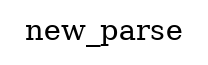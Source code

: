 graph {
label="new_parse"
}

graph {
label="process version:0, version_count:1, state:1, row:0, col:0"
}

graph {
label="lex_external state:2, row:0, column:0"
}

graph {
label="lex_internal state:546, row:0, column:0"
}

graph {
label="lexed_lookahead sym:word, size:6"
}

graph {
label="shift state:907"
}

digraph stack {
rankdir="RL";
edge [arrowhead=none]
node_head_0 [shape=none, label=""]
node_head_0 -> node_0x5610b95040a0 [label=0, fontcolor=blue, weight=10000, labeltooltip="node_count: 1
error_cost: 0"]
node_0x5610b95040a0 [label="907" tooltip="position: 1,6
node_count:1
error_cost: 0
dynamic_precedence: 0"];
node_0x5610b95040a0 -> node_0x5610b9502da0 [label="word"labeltooltip="error_cost: 0
dynamic_precedence: 0"];
node_0x5610b9502da0 [label="1" tooltip="position: 1,0
node_count:0
error_cost: 0
dynamic_precedence: 0"];
}


graph {
label="process version:0, version_count:1, state:907, row:0, col:6"
}

graph {
label="lex_external state:4, row:0, column:6"
}

graph {
label="lex_internal state:537, row:0, column:6"
}

graph {
label="lexed_lookahead sym:\\\\\", size:2"
}

graph {
label="reduce sym:command_name, child_count:1"
}

digraph stack {
rankdir="RL";
edge [arrowhead=none]
node_head_0 [shape=none, label=""]
node_head_0 -> node_0x5610b9504650 [label=0, fontcolor=blue, weight=10000, labeltooltip="node_count: 2
error_cost: 0"]
node_0x5610b9504650 [label="534" tooltip="position: 1,6
node_count:2
error_cost: 0
dynamic_precedence: 0"];
node_0x5610b9504650 -> node_0x5610b9502da0 [label="command_name"labeltooltip="error_cost: 0
dynamic_precedence: 0"];
node_0x5610b9502da0 [label="1" tooltip="position: 1,0
node_count:0
error_cost: 0
dynamic_precedence: 0"];
}


graph {
label="shift state:5746"
}

digraph stack {
rankdir="RL";
edge [arrowhead=none]
node_head_0 [shape=none, label=""]
node_head_0 -> node_0x5610b95040a0 [label=0, fontcolor=blue, weight=10000, labeltooltip="node_count: 3
error_cost: 0"]
node_0x5610b95040a0 [label="5746" tooltip="position: 1,8
node_count:3
error_cost: 0
dynamic_precedence: 0"];
node_0x5610b95040a0 -> node_0x5610b9504650 [label="'\\\"'"labeltooltip="error_cost: 0
dynamic_precedence: 0"];
node_0x5610b9504650 [label="534" tooltip="position: 1,6
node_count:2
error_cost: 0
dynamic_precedence: 0"];
node_0x5610b9504650 -> node_0x5610b9502da0 [label="command_name"labeltooltip="error_cost: 0
dynamic_precedence: 0"];
node_0x5610b9502da0 [label="1" tooltip="position: 1,0
node_count:0
error_cost: 0
dynamic_precedence: 0"];
}


graph {
label="process version:0, version_count:1, state:5746, row:0, col:8"
}

graph {
label="lex_internal state:480, row:0, column:8"
}

graph {
label="lexed_lookahead sym:${, size:2"
}

graph {
label="shift state:4652"
}

digraph stack {
rankdir="RL";
edge [arrowhead=none]
node_head_0 [shape=none, label=""]
node_head_0 -> node_0x5610b9504740 [label=0, fontcolor=blue, weight=10000, labeltooltip="node_count: 4
error_cost: 0"]
node_0x5610b9504740 [label="4652" tooltip="position: 1,10
node_count:4
error_cost: 0
dynamic_precedence: 0"];
node_0x5610b9504740 -> node_0x5610b95040a0 [label="'${'"labeltooltip="error_cost: 0
dynamic_precedence: 0"];
node_0x5610b95040a0 [label="5746" tooltip="position: 1,8
node_count:3
error_cost: 0
dynamic_precedence: 0"];
node_0x5610b95040a0 -> node_0x5610b9504650 [label="'\\\"'"labeltooltip="error_cost: 0
dynamic_precedence: 0"];
node_0x5610b9504650 [label="534" tooltip="position: 1,6
node_count:2
error_cost: 0
dynamic_precedence: 0"];
node_0x5610b9504650 -> node_0x5610b9502da0 [label="command_name"labeltooltip="error_cost: 0
dynamic_precedence: 0"];
node_0x5610b9502da0 [label="1" tooltip="position: 1,0
node_count:0
error_cost: 0
dynamic_precedence: 0"];
}


graph {
label="process version:0, version_count:1, state:4652, row:0, col:10"
}

graph {
label="lex_external state:98, row:0, column:10"
}

graph {
label="lexed_lookahead sym:variable_name, size:4"
}

graph {
label="shift state:4221"
}

digraph stack {
rankdir="RL";
edge [arrowhead=none]
node_head_0 [shape=none, label=""]
node_head_0 -> node_0x5610b9504890 [label=0, fontcolor=blue, weight=10000, labeltooltip="node_count: 5
error_cost: 0
external_scanner_state:  0  0  0  0"]
node_0x5610b9504890 [label="4221" tooltip="position: 1,14
node_count:5
error_cost: 0
dynamic_precedence: 0"];
node_0x5610b9504890 -> node_0x5610b9504740 [label="variable_name"labeltooltip="error_cost: 0
dynamic_precedence: 0"];
node_0x5610b9504740 [label="4652" tooltip="position: 1,10
node_count:4
error_cost: 0
dynamic_precedence: 0"];
node_0x5610b9504740 -> node_0x5610b95040a0 [label="'${'"labeltooltip="error_cost: 0
dynamic_precedence: 0"];
node_0x5610b95040a0 [label="5746" tooltip="position: 1,8
node_count:3
error_cost: 0
dynamic_precedence: 0"];
node_0x5610b95040a0 -> node_0x5610b9504650 [label="'\\\"'"labeltooltip="error_cost: 0
dynamic_precedence: 0"];
node_0x5610b9504650 [label="534" tooltip="position: 1,6
node_count:2
error_cost: 0
dynamic_precedence: 0"];
node_0x5610b9504650 -> node_0x5610b9502da0 [label="command_name"labeltooltip="error_cost: 0
dynamic_precedence: 0"];
node_0x5610b9502da0 [label="1" tooltip="position: 1,0
node_count:0
error_cost: 0
dynamic_precedence: 0"];
}


graph {
label="process version:0, version_count:1, state:4221, row:0, col:14"
}

graph {
label="lex_external state:90, row:0, column:14"
}

graph {
label="lex_internal state:481, row:0, column:14"
}

graph {
label="lexed_lookahead sym:-, size:1"
}

graph {
label="shift state:5249"
}

digraph stack {
rankdir="RL";
edge [arrowhead=none]
node_head_0 [shape=none, label=""]
node_head_0 -> node_0x5610b9504980 [label=0, fontcolor=blue, weight=10000, labeltooltip="node_count: 6
error_cost: 0
external_scanner_state:  0  0  0  0"]
node_0x5610b9504980 [label="5249" tooltip="position: 1,15
node_count:6
error_cost: 0
dynamic_precedence: 0"];
node_0x5610b9504980 -> node_0x5610b9504890 [label="'-'"labeltooltip="error_cost: 0
dynamic_precedence: 0"];
node_0x5610b9504890 [label="4221" tooltip="position: 1,14
node_count:5
error_cost: 0
dynamic_precedence: 0"];
node_0x5610b9504890 -> node_0x5610b9504740 [label="variable_name"labeltooltip="error_cost: 0
dynamic_precedence: 0"];
node_0x5610b9504740 [label="4652" tooltip="position: 1,10
node_count:4
error_cost: 0
dynamic_precedence: 0"];
node_0x5610b9504740 -> node_0x5610b95040a0 [label="'${'"labeltooltip="error_cost: 0
dynamic_precedence: 0"];
node_0x5610b95040a0 [label="5746" tooltip="position: 1,8
node_count:3
error_cost: 0
dynamic_precedence: 0"];
node_0x5610b95040a0 -> node_0x5610b9504650 [label="'\\\"'"labeltooltip="error_cost: 0
dynamic_precedence: 0"];
node_0x5610b9504650 [label="534" tooltip="position: 1,6
node_count:2
error_cost: 0
dynamic_precedence: 0"];
node_0x5610b9504650 -> node_0x5610b9502da0 [label="command_name"labeltooltip="error_cost: 0
dynamic_precedence: 0"];
node_0x5610b9502da0 [label="1" tooltip="position: 1,0
node_count:0
error_cost: 0
dynamic_precedence: 0"];
}


graph {
label="process version:0, version_count:1, state:5249, row:0, col:15"
}

graph {
label="lex_external state:107, row:0, column:15"
}

graph {
label="lex_internal state:475, row:0, column:15"
}

graph {
label="lexed_lookahead sym:$(, size:2"
}

graph {
label="shift state:233"
}

digraph stack {
rankdir="RL";
edge [arrowhead=none]
node_head_0 [shape=none, label=""]
node_head_0 -> node_0x5610b9504a70 [label=0, fontcolor=blue, weight=10000, labeltooltip="node_count: 7
error_cost: 0
external_scanner_state:  0  0  0  0"]
node_0x5610b9504a70 [label="233" tooltip="position: 1,17
node_count:7
error_cost: 0
dynamic_precedence: 0"];
node_0x5610b9504a70 -> node_0x5610b9504980 [label="'$('"labeltooltip="error_cost: 0
dynamic_precedence: 0"];
node_0x5610b9504980 [label="5249" tooltip="position: 1,15
node_count:6
error_cost: 0
dynamic_precedence: 0"];
node_0x5610b9504980 -> node_0x5610b9504890 [label="'-'"labeltooltip="error_cost: 0
dynamic_precedence: 0"];
node_0x5610b9504890 [label="4221" tooltip="position: 1,14
node_count:5
error_cost: 0
dynamic_precedence: 0"];
node_0x5610b9504890 -> node_0x5610b9504740 [label="variable_name"labeltooltip="error_cost: 0
dynamic_precedence: 0"];
node_0x5610b9504740 [label="4652" tooltip="position: 1,10
node_count:4
error_cost: 0
dynamic_precedence: 0"];
node_0x5610b9504740 -> node_0x5610b95040a0 [label="'${'"labeltooltip="error_cost: 0
dynamic_precedence: 0"];
node_0x5610b95040a0 [label="5746" tooltip="position: 1,8
node_count:3
error_cost: 0
dynamic_precedence: 0"];
node_0x5610b95040a0 -> node_0x5610b9504650 [label="'\\\"'"labeltooltip="error_cost: 0
dynamic_precedence: 0"];
node_0x5610b9504650 [label="534" tooltip="position: 1,6
node_count:2
error_cost: 0
dynamic_precedence: 0"];
node_0x5610b9504650 -> node_0x5610b9502da0 [label="command_name"labeltooltip="error_cost: 0
dynamic_precedence: 0"];
node_0x5610b9502da0 [label="1" tooltip="position: 1,0
node_count:0
error_cost: 0
dynamic_precedence: 0"];
}


graph {
label="process version:0, version_count:1, state:233, row:0, col:17"
}

graph {
label="lex_external state:2, row:0, column:17"
}

graph {
label="lex_internal state:546, row:0, column:17"
}

graph {
label="lexed_lookahead sym:word, size:7"
}

graph {
label="shift state:940"
}

digraph stack {
rankdir="RL";
edge [arrowhead=none]
node_head_0 [shape=none, label=""]
node_head_0 -> node_0x5610b9504b60 [label=0, fontcolor=blue, weight=10000, labeltooltip="node_count: 8
error_cost: 0
external_scanner_state:  0  0  0  0"]
node_0x5610b9504b60 [label="940" tooltip="position: 1,24
node_count:8
error_cost: 0
dynamic_precedence: 0"];
node_0x5610b9504b60 -> node_0x5610b9504a70 [label="word"labeltooltip="error_cost: 0
dynamic_precedence: 0"];
node_0x5610b9504a70 [label="233" tooltip="position: 1,17
node_count:7
error_cost: 0
dynamic_precedence: 0"];
node_0x5610b9504a70 -> node_0x5610b9504980 [label="'$('"labeltooltip="error_cost: 0
dynamic_precedence: 0"];
node_0x5610b9504980 [label="5249" tooltip="position: 1,15
node_count:6
error_cost: 0
dynamic_precedence: 0"];
node_0x5610b9504980 -> node_0x5610b9504890 [label="'-'"labeltooltip="error_cost: 0
dynamic_precedence: 0"];
node_0x5610b9504890 [label="4221" tooltip="position: 1,14
node_count:5
error_cost: 0
dynamic_precedence: 0"];
node_0x5610b9504890 -> node_0x5610b9504740 [label="variable_name"labeltooltip="error_cost: 0
dynamic_precedence: 0"];
node_0x5610b9504740 [label="4652" tooltip="position: 1,10
node_count:4
error_cost: 0
dynamic_precedence: 0"];
node_0x5610b9504740 -> node_0x5610b95040a0 [label="'${'"labeltooltip="error_cost: 0
dynamic_precedence: 0"];
node_0x5610b95040a0 [label="5746" tooltip="position: 1,8
node_count:3
error_cost: 0
dynamic_precedence: 0"];
node_0x5610b95040a0 -> node_0x5610b9504650 [label="'\\\"'"labeltooltip="error_cost: 0
dynamic_precedence: 0"];
node_0x5610b9504650 [label="534" tooltip="position: 1,6
node_count:2
error_cost: 0
dynamic_precedence: 0"];
node_0x5610b9504650 -> node_0x5610b9502da0 [label="command_name"labeltooltip="error_cost: 0
dynamic_precedence: 0"];
node_0x5610b9502da0 [label="1" tooltip="position: 1,0
node_count:0
error_cost: 0
dynamic_precedence: 0"];
}


graph {
label="process version:0, version_count:1, state:940, row:0, col:24"
}

graph {
label="lex_external state:4, row:0, column:24"
}

graph {
label="lex_internal state:537, row:0, column:24"
}

graph {
label="lexed_lookahead sym:word, size:4"
}

graph {
label="reduce sym:command_name, child_count:1"
}

digraph stack {
rankdir="RL";
edge [arrowhead=none]
node_head_0 [shape=none, label=""]
node_head_0 -> node_0x5610b9504cb0 [label=0, fontcolor=blue, weight=10000, labeltooltip="node_count: 9
error_cost: 0
external_scanner_state:  0  0  0  0"]
node_0x5610b9504cb0 [label="533" tooltip="position: 1,24
node_count:9
error_cost: 0
dynamic_precedence: 0"];
node_0x5610b9504cb0 -> node_0x5610b9504a70 [label="command_name"labeltooltip="error_cost: 0
dynamic_precedence: 0"];
node_0x5610b9504a70 [label="233" tooltip="position: 1,17
node_count:7
error_cost: 0
dynamic_precedence: 0"];
node_0x5610b9504a70 -> node_0x5610b9504980 [label="'$('"labeltooltip="error_cost: 0
dynamic_precedence: 0"];
node_0x5610b9504980 [label="5249" tooltip="position: 1,15
node_count:6
error_cost: 0
dynamic_precedence: 0"];
node_0x5610b9504980 -> node_0x5610b9504890 [label="'-'"labeltooltip="error_cost: 0
dynamic_precedence: 0"];
node_0x5610b9504890 [label="4221" tooltip="position: 1,14
node_count:5
error_cost: 0
dynamic_precedence: 0"];
node_0x5610b9504890 -> node_0x5610b9504740 [label="variable_name"labeltooltip="error_cost: 0
dynamic_precedence: 0"];
node_0x5610b9504740 [label="4652" tooltip="position: 1,10
node_count:4
error_cost: 0
dynamic_precedence: 0"];
node_0x5610b9504740 -> node_0x5610b95040a0 [label="'${'"labeltooltip="error_cost: 0
dynamic_precedence: 0"];
node_0x5610b95040a0 [label="5746" tooltip="position: 1,8
node_count:3
error_cost: 0
dynamic_precedence: 0"];
node_0x5610b95040a0 -> node_0x5610b9504650 [label="'\\\"'"labeltooltip="error_cost: 0
dynamic_precedence: 0"];
node_0x5610b9504650 [label="534" tooltip="position: 1,6
node_count:2
error_cost: 0
dynamic_precedence: 0"];
node_0x5610b9504650 -> node_0x5610b9502da0 [label="command_name"labeltooltip="error_cost: 0
dynamic_precedence: 0"];
node_0x5610b9502da0 [label="1" tooltip="position: 1,0
node_count:0
error_cost: 0
dynamic_precedence: 0"];
}


graph {
label="shift state:1023"
}

digraph stack {
rankdir="RL";
edge [arrowhead=none]
node_head_0 [shape=none, label=""]
node_head_0 -> node_0x5610b9504b60 [label=0, fontcolor=blue, weight=10000, labeltooltip="node_count: 10
error_cost: 0
external_scanner_state:  0  0  0  0"]
node_0x5610b9504b60 [label="1023" tooltip="position: 1,28
node_count:10
error_cost: 0
dynamic_precedence: 0"];
node_0x5610b9504b60 -> node_0x5610b9504cb0 [label="word"labeltooltip="error_cost: 0
dynamic_precedence: 0"];
node_0x5610b9504cb0 [label="533" tooltip="position: 1,24
node_count:9
error_cost: 0
dynamic_precedence: 0"];
node_0x5610b9504cb0 -> node_0x5610b9504a70 [label="command_name"labeltooltip="error_cost: 0
dynamic_precedence: 0"];
node_0x5610b9504a70 [label="233" tooltip="position: 1,17
node_count:7
error_cost: 0
dynamic_precedence: 0"];
node_0x5610b9504a70 -> node_0x5610b9504980 [label="'$('"labeltooltip="error_cost: 0
dynamic_precedence: 0"];
node_0x5610b9504980 [label="5249" tooltip="position: 1,15
node_count:6
error_cost: 0
dynamic_precedence: 0"];
node_0x5610b9504980 -> node_0x5610b9504890 [label="'-'"labeltooltip="error_cost: 0
dynamic_precedence: 0"];
node_0x5610b9504890 [label="4221" tooltip="position: 1,14
node_count:5
error_cost: 0
dynamic_precedence: 0"];
node_0x5610b9504890 -> node_0x5610b9504740 [label="variable_name"labeltooltip="error_cost: 0
dynamic_precedence: 0"];
node_0x5610b9504740 [label="4652" tooltip="position: 1,10
node_count:4
error_cost: 0
dynamic_precedence: 0"];
node_0x5610b9504740 -> node_0x5610b95040a0 [label="'${'"labeltooltip="error_cost: 0
dynamic_precedence: 0"];
node_0x5610b95040a0 [label="5746" tooltip="position: 1,8
node_count:3
error_cost: 0
dynamic_precedence: 0"];
node_0x5610b95040a0 -> node_0x5610b9504650 [label="'\\\"'"labeltooltip="error_cost: 0
dynamic_precedence: 0"];
node_0x5610b9504650 [label="534" tooltip="position: 1,6
node_count:2
error_cost: 0
dynamic_precedence: 0"];
node_0x5610b9504650 -> node_0x5610b9502da0 [label="command_name"labeltooltip="error_cost: 0
dynamic_precedence: 0"];
node_0x5610b9502da0 [label="1" tooltip="position: 1,0
node_count:0
error_cost: 0
dynamic_precedence: 0"];
}


graph {
label="process version:0, version_count:1, state:1023, row:0, col:28"
}

graph {
label="lex_external state:37, row:0, column:28"
}

graph {
label="lex_internal state:537, row:0, column:28"
}

graph {
label="lexed_lookahead sym:), size:1"
}

graph {
label="reduce sym:command_repeat2, child_count:1"
}

digraph stack {
rankdir="RL";
edge [arrowhead=none]
node_head_0 [shape=none, label=""]
node_head_0 -> node_0x5610b9504e90 [label=0, fontcolor=blue, weight=10000, labeltooltip="node_count: 10
error_cost: 0
external_scanner_state:  0  0  0  0"]
node_0x5610b9504e90 [label="566" tooltip="position: 1,28
node_count:10
error_cost: 0
dynamic_precedence: 0"];
node_0x5610b9504e90 -> node_0x5610b9504cb0 [label="command_repeat2"labeltooltip="error_cost: 0
dynamic_precedence: 0"];
node_0x5610b9504cb0 [label="533" tooltip="position: 1,24
node_count:9
error_cost: 0
dynamic_precedence: 0"];
node_0x5610b9504cb0 -> node_0x5610b9504a70 [label="command_name"labeltooltip="error_cost: 0
dynamic_precedence: 0"];
node_0x5610b9504a70 [label="233" tooltip="position: 1,17
node_count:7
error_cost: 0
dynamic_precedence: 0"];
node_0x5610b9504a70 -> node_0x5610b9504980 [label="'$('"labeltooltip="error_cost: 0
dynamic_precedence: 0"];
node_0x5610b9504980 [label="5249" tooltip="position: 1,15
node_count:6
error_cost: 0
dynamic_precedence: 0"];
node_0x5610b9504980 -> node_0x5610b9504890 [label="'-'"labeltooltip="error_cost: 0
dynamic_precedence: 0"];
node_0x5610b9504890 [label="4221" tooltip="position: 1,14
node_count:5
error_cost: 0
dynamic_precedence: 0"];
node_0x5610b9504890 -> node_0x5610b9504740 [label="variable_name"labeltooltip="error_cost: 0
dynamic_precedence: 0"];
node_0x5610b9504740 [label="4652" tooltip="position: 1,10
node_count:4
error_cost: 0
dynamic_precedence: 0"];
node_0x5610b9504740 -> node_0x5610b95040a0 [label="'${'"labeltooltip="error_cost: 0
dynamic_precedence: 0"];
node_0x5610b95040a0 [label="5746" tooltip="position: 1,8
node_count:3
error_cost: 0
dynamic_precedence: 0"];
node_0x5610b95040a0 -> node_0x5610b9504650 [label="'\\\"'"labeltooltip="error_cost: 0
dynamic_precedence: 0"];
node_0x5610b9504650 [label="534" tooltip="position: 1,6
node_count:2
error_cost: 0
dynamic_precedence: 0"];
node_0x5610b9504650 -> node_0x5610b9502da0 [label="command_name"labeltooltip="error_cost: 0
dynamic_precedence: 0"];
node_0x5610b9502da0 [label="1" tooltip="position: 1,0
node_count:0
error_cost: 0
dynamic_precedence: 0"];
}


graph {
label="reduce sym:command, child_count:2"
}

digraph stack {
rankdir="RL";
edge [arrowhead=none]
node_head_0 [shape=none, label=""]
node_head_0 -> node_0x5610b9504b60 [label=0, fontcolor=blue, weight=10000, labeltooltip="node_count: 11
error_cost: 0
external_scanner_state:  0  0  0  0"]
node_0x5610b9504b60 [label="4797" tooltip="position: 1,28
node_count:11
error_cost: 0
dynamic_precedence: 0"];
node_0x5610b9504b60 -> node_0x5610b9504a70 [label="command"labeltooltip="error_cost: 0
dynamic_precedence: 0"];
node_0x5610b9504a70 [label="233" tooltip="position: 1,17
node_count:7
error_cost: 0
dynamic_precedence: 0"];
node_0x5610b9504a70 -> node_0x5610b9504980 [label="'$('"labeltooltip="error_cost: 0
dynamic_precedence: 0"];
node_0x5610b9504980 [label="5249" tooltip="position: 1,15
node_count:6
error_cost: 0
dynamic_precedence: 0"];
node_0x5610b9504980 -> node_0x5610b9504890 [label="'-'"labeltooltip="error_cost: 0
dynamic_precedence: 0"];
node_0x5610b9504890 [label="4221" tooltip="position: 1,14
node_count:5
error_cost: 0
dynamic_precedence: 0"];
node_0x5610b9504890 -> node_0x5610b9504740 [label="variable_name"labeltooltip="error_cost: 0
dynamic_precedence: 0"];
node_0x5610b9504740 [label="4652" tooltip="position: 1,10
node_count:4
error_cost: 0
dynamic_precedence: 0"];
node_0x5610b9504740 -> node_0x5610b95040a0 [label="'${'"labeltooltip="error_cost: 0
dynamic_precedence: 0"];
node_0x5610b95040a0 [label="5746" tooltip="position: 1,8
node_count:3
error_cost: 0
dynamic_precedence: 0"];
node_0x5610b95040a0 -> node_0x5610b9504650 [label="'\\\"'"labeltooltip="error_cost: 0
dynamic_precedence: 0"];
node_0x5610b9504650 [label="534" tooltip="position: 1,6
node_count:2
error_cost: 0
dynamic_precedence: 0"];
node_0x5610b9504650 -> node_0x5610b9502da0 [label="command_name"labeltooltip="error_cost: 0
dynamic_precedence: 0"];
node_0x5610b9502da0 [label="1" tooltip="position: 1,0
node_count:0
error_cost: 0
dynamic_precedence: 0"];
}


graph {
label="reduce sym:_statements, child_count:1"
}

digraph stack {
rankdir="RL";
edge [arrowhead=none]
node_head_0 [shape=none, label=""]
node_head_0 -> node_0x5610b9504cb0 [label=0, fontcolor=blue, weight=10000, labeltooltip="node_count: 11
error_cost: 0
external_scanner_state:  0  0  0  0"]
node_0x5610b9504cb0 [label="7531" tooltip="position: 1,28
node_count:11
error_cost: 0
dynamic_precedence: 0"];
node_0x5610b9504cb0 -> node_0x5610b9504a70 [label="_statements"labeltooltip="error_cost: 0
dynamic_precedence: 0"];
node_0x5610b9504a70 [label="233" tooltip="position: 1,17
node_count:7
error_cost: 0
dynamic_precedence: 0"];
node_0x5610b9504a70 -> node_0x5610b9504980 [label="'$('"labeltooltip="error_cost: 0
dynamic_precedence: 0"];
node_0x5610b9504980 [label="5249" tooltip="position: 1,15
node_count:6
error_cost: 0
dynamic_precedence: 0"];
node_0x5610b9504980 -> node_0x5610b9504890 [label="'-'"labeltooltip="error_cost: 0
dynamic_precedence: 0"];
node_0x5610b9504890 [label="4221" tooltip="position: 1,14
node_count:5
error_cost: 0
dynamic_precedence: 0"];
node_0x5610b9504890 -> node_0x5610b9504740 [label="variable_name"labeltooltip="error_cost: 0
dynamic_precedence: 0"];
node_0x5610b9504740 [label="4652" tooltip="position: 1,10
node_count:4
error_cost: 0
dynamic_precedence: 0"];
node_0x5610b9504740 -> node_0x5610b95040a0 [label="'${'"labeltooltip="error_cost: 0
dynamic_precedence: 0"];
node_0x5610b95040a0 [label="5746" tooltip="position: 1,8
node_count:3
error_cost: 0
dynamic_precedence: 0"];
node_0x5610b95040a0 -> node_0x5610b9504650 [label="'\\\"'"labeltooltip="error_cost: 0
dynamic_precedence: 0"];
node_0x5610b9504650 [label="534" tooltip="position: 1,6
node_count:2
error_cost: 0
dynamic_precedence: 0"];
node_0x5610b9504650 -> node_0x5610b9502da0 [label="command_name"labeltooltip="error_cost: 0
dynamic_precedence: 0"];
node_0x5610b9502da0 [label="1" tooltip="position: 1,0
node_count:0
error_cost: 0
dynamic_precedence: 0"];
}


graph {
label="shift state:6537"
}

digraph stack {
rankdir="RL";
edge [arrowhead=none]
node_head_0 [shape=none, label=""]
node_head_0 -> node_0x5610b9504b60 [label=0, fontcolor=blue, weight=10000, labeltooltip="node_count: 12
error_cost: 0
external_scanner_state:  0  0  0  0"]
node_0x5610b9504b60 [label="6537" tooltip="position: 1,29
node_count:12
error_cost: 0
dynamic_precedence: 0"];
node_0x5610b9504b60 -> node_0x5610b9504cb0 [label="')'"labeltooltip="error_cost: 0
dynamic_precedence: 0"];
node_0x5610b9504cb0 [label="7531" tooltip="position: 1,28
node_count:11
error_cost: 0
dynamic_precedence: 0"];
node_0x5610b9504cb0 -> node_0x5610b9504a70 [label="_statements"labeltooltip="error_cost: 0
dynamic_precedence: 0"];
node_0x5610b9504a70 [label="233" tooltip="position: 1,17
node_count:7
error_cost: 0
dynamic_precedence: 0"];
node_0x5610b9504a70 -> node_0x5610b9504980 [label="'$('"labeltooltip="error_cost: 0
dynamic_precedence: 0"];
node_0x5610b9504980 [label="5249" tooltip="position: 1,15
node_count:6
error_cost: 0
dynamic_precedence: 0"];
node_0x5610b9504980 -> node_0x5610b9504890 [label="'-'"labeltooltip="error_cost: 0
dynamic_precedence: 0"];
node_0x5610b9504890 [label="4221" tooltip="position: 1,14
node_count:5
error_cost: 0
dynamic_precedence: 0"];
node_0x5610b9504890 -> node_0x5610b9504740 [label="variable_name"labeltooltip="error_cost: 0
dynamic_precedence: 0"];
node_0x5610b9504740 [label="4652" tooltip="position: 1,10
node_count:4
error_cost: 0
dynamic_precedence: 0"];
node_0x5610b9504740 -> node_0x5610b95040a0 [label="'${'"labeltooltip="error_cost: 0
dynamic_precedence: 0"];
node_0x5610b95040a0 [label="5746" tooltip="position: 1,8
node_count:3
error_cost: 0
dynamic_precedence: 0"];
node_0x5610b95040a0 -> node_0x5610b9504650 [label="'\\\"'"labeltooltip="error_cost: 0
dynamic_precedence: 0"];
node_0x5610b9504650 [label="534" tooltip="position: 1,6
node_count:2
error_cost: 0
dynamic_precedence: 0"];
node_0x5610b9504650 -> node_0x5610b9502da0 [label="command_name"labeltooltip="error_cost: 0
dynamic_precedence: 0"];
node_0x5610b9502da0 [label="1" tooltip="position: 1,0
node_count:0
error_cost: 0
dynamic_precedence: 0"];
}


graph {
label="process version:0, version_count:1, state:6537, row:0, col:29"
}

graph {
label="lex_external state:124, row:0, column:29"
}

graph {
label="lex_internal state:488, row:0, column:29"
}

graph {
label="lexed_lookahead sym:}, size:1"
}

graph {
label="reduce sym:command_substitution, child_count:3"
}

digraph stack {
rankdir="RL";
edge [arrowhead=none]
node_head_0 [shape=none, label=""]
node_head_0 -> node_0x5610b9504e90 [label=0, fontcolor=blue, weight=10000, labeltooltip="node_count: 13
error_cost: 0
external_scanner_state:  0  0  0  0"]
node_0x5610b9504e90 [label="6498" tooltip="position: 1,29
node_count:13
error_cost: 0
dynamic_precedence: 0"];
node_0x5610b9504e90 -> node_0x5610b9504980 [label="command_substitution"labeltooltip="error_cost: 0
dynamic_precedence: 0"];
node_0x5610b9504980 [label="5249" tooltip="position: 1,15
node_count:6
error_cost: 0
dynamic_precedence: 0"];
node_0x5610b9504980 -> node_0x5610b9504890 [label="'-'"labeltooltip="error_cost: 0
dynamic_precedence: 0"];
node_0x5610b9504890 [label="4221" tooltip="position: 1,14
node_count:5
error_cost: 0
dynamic_precedence: 0"];
node_0x5610b9504890 -> node_0x5610b9504740 [label="variable_name"labeltooltip="error_cost: 0
dynamic_precedence: 0"];
node_0x5610b9504740 [label="4652" tooltip="position: 1,10
node_count:4
error_cost: 0
dynamic_precedence: 0"];
node_0x5610b9504740 -> node_0x5610b95040a0 [label="'${'"labeltooltip="error_cost: 0
dynamic_precedence: 0"];
node_0x5610b95040a0 [label="5746" tooltip="position: 1,8
node_count:3
error_cost: 0
dynamic_precedence: 0"];
node_0x5610b95040a0 -> node_0x5610b9504650 [label="'\\\"'"labeltooltip="error_cost: 0
dynamic_precedence: 0"];
node_0x5610b9504650 [label="534" tooltip="position: 1,6
node_count:2
error_cost: 0
dynamic_precedence: 0"];
node_0x5610b9504650 -> node_0x5610b9502da0 [label="command_name"labeltooltip="error_cost: 0
dynamic_precedence: 0"];
node_0x5610b9502da0 [label="1" tooltip="position: 1,0
node_count:0
error_cost: 0
dynamic_precedence: 0"];
}


graph {
label="reduce sym:_expansion_expression, child_count:2"
}

digraph stack {
rankdir="RL";
edge [arrowhead=none]
node_head_0 [shape=none, label=""]
node_head_0 -> node_0x5610b9504a70 [label=0, fontcolor=blue, weight=10000, labeltooltip="node_count: 13
error_cost: 0
external_scanner_state:  0  0  0  0"]
node_0x5610b9504a70 [label="7243" tooltip="position: 1,29
node_count:13
error_cost: 0
dynamic_precedence: 0"];
node_0x5610b9504a70 -> node_0x5610b9504890 [label="_expansion_expression"labeltooltip="error_cost: 0
dynamic_precedence: 0"];
node_0x5610b9504890 [label="4221" tooltip="position: 1,14
node_count:5
error_cost: 0
dynamic_precedence: 0"];
node_0x5610b9504890 -> node_0x5610b9504740 [label="variable_name"labeltooltip="error_cost: 0
dynamic_precedence: 0"];
node_0x5610b9504740 [label="4652" tooltip="position: 1,10
node_count:4
error_cost: 0
dynamic_precedence: 0"];
node_0x5610b9504740 -> node_0x5610b95040a0 [label="'${'"labeltooltip="error_cost: 0
dynamic_precedence: 0"];
node_0x5610b95040a0 [label="5746" tooltip="position: 1,8
node_count:3
error_cost: 0
dynamic_precedence: 0"];
node_0x5610b95040a0 -> node_0x5610b9504650 [label="'\\\"'"labeltooltip="error_cost: 0
dynamic_precedence: 0"];
node_0x5610b9504650 [label="534" tooltip="position: 1,6
node_count:2
error_cost: 0
dynamic_precedence: 0"];
node_0x5610b9504650 -> node_0x5610b9502da0 [label="command_name"labeltooltip="error_cost: 0
dynamic_precedence: 0"];
node_0x5610b9502da0 [label="1" tooltip="position: 1,0
node_count:0
error_cost: 0
dynamic_precedence: 0"];
}


graph {
label="reduce sym:_expansion_body, child_count:2"
}

digraph stack {
rankdir="RL";
edge [arrowhead=none]
node_head_0 [shape=none, label=""]
node_head_0 -> node_0x5610b9504980 [label=0, fontcolor=blue, weight=10000, labeltooltip="node_count: 13
error_cost: 0
external_scanner_state:  0  0  0  0"]
node_0x5610b9504980 [label="7433" tooltip="position: 1,29
node_count:13
error_cost: 0
dynamic_precedence: 0"];
node_0x5610b9504980 -> node_0x5610b9504740 [label="_expansion_body"labeltooltip="error_cost: 0
dynamic_precedence: 0"];
node_0x5610b9504740 [label="4652" tooltip="position: 1,10
node_count:4
error_cost: 0
dynamic_precedence: 0"];
node_0x5610b9504740 -> node_0x5610b95040a0 [label="'${'"labeltooltip="error_cost: 0
dynamic_precedence: 0"];
node_0x5610b95040a0 [label="5746" tooltip="position: 1,8
node_count:3
error_cost: 0
dynamic_precedence: 0"];
node_0x5610b95040a0 -> node_0x5610b9504650 [label="'\\\"'"labeltooltip="error_cost: 0
dynamic_precedence: 0"];
node_0x5610b9504650 [label="534" tooltip="position: 1,6
node_count:2
error_cost: 0
dynamic_precedence: 0"];
node_0x5610b9504650 -> node_0x5610b9502da0 [label="command_name"labeltooltip="error_cost: 0
dynamic_precedence: 0"];
node_0x5610b9502da0 [label="1" tooltip="position: 1,0
node_count:0
error_cost: 0
dynamic_precedence: 0"];
}


graph {
label="shift state:6122"
}

digraph stack {
rankdir="RL";
edge [arrowhead=none]
node_head_0 [shape=none, label=""]
node_head_0 -> node_0x5610b9504890 [label=0, fontcolor=blue, weight=10000, labeltooltip="node_count: 14
error_cost: 0
external_scanner_state:  0  0  0  0"]
node_0x5610b9504890 [label="6122" tooltip="position: 1,30
node_count:14
error_cost: 0
dynamic_precedence: 0"];
node_0x5610b9504890 -> node_0x5610b9504980 [label="'}'"labeltooltip="error_cost: 0
dynamic_precedence: 0"];
node_0x5610b9504980 [label="7433" tooltip="position: 1,29
node_count:13
error_cost: 0
dynamic_precedence: 0"];
node_0x5610b9504980 -> node_0x5610b9504740 [label="_expansion_body"labeltooltip="error_cost: 0
dynamic_precedence: 0"];
node_0x5610b9504740 [label="4652" tooltip="position: 1,10
node_count:4
error_cost: 0
dynamic_precedence: 0"];
node_0x5610b9504740 -> node_0x5610b95040a0 [label="'${'"labeltooltip="error_cost: 0
dynamic_precedence: 0"];
node_0x5610b95040a0 [label="5746" tooltip="position: 1,8
node_count:3
error_cost: 0
dynamic_precedence: 0"];
node_0x5610b95040a0 -> node_0x5610b9504650 [label="'\\\"'"labeltooltip="error_cost: 0
dynamic_precedence: 0"];
node_0x5610b9504650 [label="534" tooltip="position: 1,6
node_count:2
error_cost: 0
dynamic_precedence: 0"];
node_0x5610b9504650 -> node_0x5610b9502da0 [label="command_name"labeltooltip="error_cost: 0
dynamic_precedence: 0"];
node_0x5610b9502da0 [label="1" tooltip="position: 1,0
node_count:0
error_cost: 0
dynamic_precedence: 0"];
}


graph {
label="process version:0, version_count:1, state:6122, row:0, col:30"
}

graph {
label="lex_external state:115, row:0, column:30"
}

graph {
label="lexed_lookahead sym:_concat, size:0"
}

graph {
label="reduce sym:expansion, child_count:3"
}

digraph stack {
rankdir="RL";
edge [arrowhead=none]
node_head_0 [shape=none, label=""]
node_head_0 -> node_0x5610b9504a70 [label=0, fontcolor=blue, weight=10000, labeltooltip="node_count: 15
error_cost: 0
external_scanner_state:  0  0  0  0"]
node_0x5610b9504a70 [label="6127" tooltip="position: 1,30
node_count:15
error_cost: 0
dynamic_precedence: 0"];
node_0x5610b9504a70 -> node_0x5610b95040a0 [label="expansion"labeltooltip="error_cost: 0
dynamic_precedence: 0"];
node_0x5610b95040a0 [label="5746" tooltip="position: 1,8
node_count:3
error_cost: 0
dynamic_precedence: 0"];
node_0x5610b95040a0 -> node_0x5610b9504650 [label="'\\\"'"labeltooltip="error_cost: 0
dynamic_precedence: 0"];
node_0x5610b9504650 [label="534" tooltip="position: 1,6
node_count:2
error_cost: 0
dynamic_precedence: 0"];
node_0x5610b9504650 -> node_0x5610b9502da0 [label="command_name"labeltooltip="error_cost: 0
dynamic_precedence: 0"];
node_0x5610b9502da0 [label="1" tooltip="position: 1,0
node_count:0
error_cost: 0
dynamic_precedence: 0"];
}


graph {
label="shift state:6183"
}

digraph stack {
rankdir="RL";
edge [arrowhead=none]
node_head_0 [shape=none, label=""]
node_head_0 -> node_0x5610b9504740 [label=0, fontcolor=blue, weight=10000, labeltooltip="node_count: 15
error_cost: 0
external_scanner_state:  0  0  0  0"]
node_0x5610b9504740 [label="6183" tooltip="position: 1,30
node_count:15
error_cost: 0
dynamic_precedence: 0"];
node_0x5610b9504740 -> node_0x5610b9504a70 [label="_concat"labeltooltip="error_cost: 0
dynamic_precedence: 0"];
node_0x5610b9504a70 [label="6127" tooltip="position: 1,30
node_count:15
error_cost: 0
dynamic_precedence: 0"];
node_0x5610b9504a70 -> node_0x5610b95040a0 [label="expansion"labeltooltip="error_cost: 0
dynamic_precedence: 0"];
node_0x5610b95040a0 [label="5746" tooltip="position: 1,8
node_count:3
error_cost: 0
dynamic_precedence: 0"];
node_0x5610b95040a0 -> node_0x5610b9504650 [label="'\\\"'"labeltooltip="error_cost: 0
dynamic_precedence: 0"];
node_0x5610b9504650 [label="534" tooltip="position: 1,6
node_count:2
error_cost: 0
dynamic_precedence: 0"];
node_0x5610b9504650 -> node_0x5610b9502da0 [label="command_name"labeltooltip="error_cost: 0
dynamic_precedence: 0"];
node_0x5610b9502da0 [label="1" tooltip="position: 1,0
node_count:0
error_cost: 0
dynamic_precedence: 0"];
}


graph {
label="process version:0, version_count:1, state:6183, row:0, col:30"
}

graph {
label="lex_internal state:480, row:0, column:30"
}

graph {
label="lexed_lookahead sym:\\\\\", size:1"
}

graph {
label="reduce sym:string_repeat1, child_count:2"
}

digraph stack {
rankdir="RL";
edge [arrowhead=none]
node_head_0 [shape=none, label=""]
node_head_0 -> node_0x5610b9504980 [label=0, fontcolor=blue, weight=10000, labeltooltip="node_count: 15
error_cost: 0
external_scanner_state:  0  0  0  0"]
node_0x5610b9504980 [label="5737" tooltip="position: 1,30
node_count:15
error_cost: 0
dynamic_precedence: 0"];
node_0x5610b9504980 -> node_0x5610b95040a0 [label="string_repeat1"labeltooltip="error_cost: 0
dynamic_precedence: 0"];
node_0x5610b95040a0 [label="5746" tooltip="position: 1,8
node_count:3
error_cost: 0
dynamic_precedence: 0"];
node_0x5610b95040a0 -> node_0x5610b9504650 [label="'\\\"'"labeltooltip="error_cost: 0
dynamic_precedence: 0"];
node_0x5610b9504650 [label="534" tooltip="position: 1,6
node_count:2
error_cost: 0
dynamic_precedence: 0"];
node_0x5610b9504650 -> node_0x5610b9502da0 [label="command_name"labeltooltip="error_cost: 0
dynamic_precedence: 0"];
node_0x5610b9502da0 [label="1" tooltip="position: 1,0
node_count:0
error_cost: 0
dynamic_precedence: 0"];
}


graph {
label="shift state:1231"
}

digraph stack {
rankdir="RL";
edge [arrowhead=none]
node_head_0 [shape=none, label=""]
node_head_0 -> node_0x5610b9504a70 [label=0, fontcolor=blue, weight=10000, labeltooltip="node_count: 16
error_cost: 0
external_scanner_state:  0  0  0  0"]
node_0x5610b9504a70 [label="1231" tooltip="position: 1,31
node_count:16
error_cost: 0
dynamic_precedence: 0"];
node_0x5610b9504a70 -> node_0x5610b9504980 [label="'\\\"'"labeltooltip="error_cost: 0
dynamic_precedence: 0"];
node_0x5610b9504980 [label="5737" tooltip="position: 1,30
node_count:15
error_cost: 0
dynamic_precedence: 0"];
node_0x5610b9504980 -> node_0x5610b95040a0 [label="string_repeat1"labeltooltip="error_cost: 0
dynamic_precedence: 0"];
node_0x5610b95040a0 [label="5746" tooltip="position: 1,8
node_count:3
error_cost: 0
dynamic_precedence: 0"];
node_0x5610b95040a0 -> node_0x5610b9504650 [label="'\\\"'"labeltooltip="error_cost: 0
dynamic_precedence: 0"];
node_0x5610b9504650 [label="534" tooltip="position: 1,6
node_count:2
error_cost: 0
dynamic_precedence: 0"];
node_0x5610b9504650 -> node_0x5610b9502da0 [label="command_name"labeltooltip="error_cost: 0
dynamic_precedence: 0"];
node_0x5610b9502da0 [label="1" tooltip="position: 1,0
node_count:0
error_cost: 0
dynamic_precedence: 0"];
}


graph {
label="process version:0, version_count:1, state:1231, row:0, col:31"
}

graph {
label="lex_external state:37, row:0, column:31"
}

graph {
label="lex_internal state:537, row:0, column:31"
}

graph {
label="lexed_lookahead sym:raw_string, size:7"
}

graph {
label="reduce sym:string, child_count:3"
}

digraph stack {
rankdir="RL";
edge [arrowhead=none]
node_head_0 [shape=none, label=""]
node_head_0 -> node_0x5610b9504740 [label=0, fontcolor=blue, weight=10000, labeltooltip="node_count: 17
error_cost: 0
external_scanner_state:  0  0  0  0"]
node_0x5610b9504740 [label="1093" tooltip="position: 1,31
node_count:17
error_cost: 0
dynamic_precedence: 0"];
node_0x5610b9504740 -> node_0x5610b9504650 [label="string"labeltooltip="error_cost: 0
dynamic_precedence: 0"];
node_0x5610b9504650 [label="534" tooltip="position: 1,6
node_count:2
error_cost: 0
dynamic_precedence: 0"];
node_0x5610b9504650 -> node_0x5610b9502da0 [label="command_name"labeltooltip="error_cost: 0
dynamic_precedence: 0"];
node_0x5610b9502da0 [label="1" tooltip="position: 1,0
node_count:0
error_cost: 0
dynamic_precedence: 0"];
}


graph {
label="reduce sym:command_repeat2, child_count:1"
}

digraph stack {
rankdir="RL";
edge [arrowhead=none]
node_head_0 [shape=none, label=""]
node_head_0 -> node_0x5610b95040a0 [label=0, fontcolor=blue, weight=10000, labeltooltip="node_count: 17
error_cost: 0
external_scanner_state:  0  0  0  0"]
node_0x5610b95040a0 [label="557" tooltip="position: 1,31
node_count:17
error_cost: 0
dynamic_precedence: 0"];
node_0x5610b95040a0 -> node_0x5610b9504650 [label="command_repeat2"labeltooltip="error_cost: 0
dynamic_precedence: 0"];
node_0x5610b9504650 [label="534" tooltip="position: 1,6
node_count:2
error_cost: 0
dynamic_precedence: 0"];
node_0x5610b9504650 -> node_0x5610b9502da0 [label="command_name"labeltooltip="error_cost: 0
dynamic_precedence: 0"];
node_0x5610b9502da0 [label="1" tooltip="position: 1,0
node_count:0
error_cost: 0
dynamic_precedence: 0"];
}


graph {
label="shift state:1093"
}

digraph stack {
rankdir="RL";
edge [arrowhead=none]
node_head_0 [shape=none, label=""]
node_head_0 -> node_0x5610b9504740 [label=0, fontcolor=blue, weight=10000, labeltooltip="node_count: 18
error_cost: 0
external_scanner_state:  0  0  0  0"]
node_0x5610b9504740 [label="1093" tooltip="position: 1,38
node_count:18
error_cost: 0
dynamic_precedence: 0"];
node_0x5610b9504740 -> node_0x5610b95040a0 [label="raw_string"labeltooltip="error_cost: 0
dynamic_precedence: 0"];
node_0x5610b95040a0 [label="557" tooltip="position: 1,31
node_count:17
error_cost: 0
dynamic_precedence: 0"];
node_0x5610b95040a0 -> node_0x5610b9504650 [label="command_repeat2"labeltooltip="error_cost: 0
dynamic_precedence: 0"];
node_0x5610b9504650 [label="534" tooltip="position: 1,6
node_count:2
error_cost: 0
dynamic_precedence: 0"];
node_0x5610b9504650 -> node_0x5610b9502da0 [label="command_name"labeltooltip="error_cost: 0
dynamic_precedence: 0"];
node_0x5610b9502da0 [label="1" tooltip="position: 1,0
node_count:0
error_cost: 0
dynamic_precedence: 0"];
}


graph {
label="process version:0, version_count:1, state:1093, row:0, col:38"
}

graph {
label="lex_external state:37, row:0, column:38"
}

graph {
label="lex_internal state:537, row:0, column:38"
}

graph {
label="lexed_lookahead sym:word, size:7"
}

graph {
label="reduce sym:command_repeat2, child_count:1"
}

digraph stack {
rankdir="RL";
edge [arrowhead=none]
node_head_0 [shape=none, label=""]
node_head_0 -> node_0x5610b9504980 [label=0, fontcolor=blue, weight=10000, labeltooltip="node_count: 18
error_cost: 0
external_scanner_state:  0  0  0  0"]
node_0x5610b9504980 [label="569" tooltip="position: 1,38
node_count:18
error_cost: 0
dynamic_precedence: 0"];
node_0x5610b9504980 -> node_0x5610b95040a0 [label="command_repeat2"labeltooltip="error_cost: 0
dynamic_precedence: 0"];
node_0x5610b95040a0 [label="557" tooltip="position: 1,31
node_count:17
error_cost: 0
dynamic_precedence: 0"];
node_0x5610b95040a0 -> node_0x5610b9504650 [label="command_repeat2"labeltooltip="error_cost: 0
dynamic_precedence: 0"];
node_0x5610b9504650 [label="534" tooltip="position: 1,6
node_count:2
error_cost: 0
dynamic_precedence: 0"];
node_0x5610b9504650 -> node_0x5610b9502da0 [label="command_name"labeltooltip="error_cost: 0
dynamic_precedence: 0"];
node_0x5610b9502da0 [label="1" tooltip="position: 1,0
node_count:0
error_cost: 0
dynamic_precedence: 0"];
}


graph {
label="reduce sym:command_repeat2, child_count:2"
}

digraph stack {
rankdir="RL";
edge [arrowhead=none]
node_head_0 [shape=none, label=""]
node_head_0 -> node_0x5610b9504740 [label=0, fontcolor=blue, weight=10000, labeltooltip="node_count: 18
error_cost: 0
external_scanner_state:  0  0  0  0"]
node_0x5610b9504740 [label="557" tooltip="position: 1,38
node_count:18
error_cost: 0
dynamic_precedence: 0"];
node_0x5610b9504740 -> node_0x5610b9504650 [label="command_repeat2"labeltooltip="error_cost: 0
dynamic_precedence: 0"];
node_0x5610b9504650 [label="534" tooltip="position: 1,6
node_count:2
error_cost: 0
dynamic_precedence: 0"];
node_0x5610b9504650 -> node_0x5610b9502da0 [label="command_name"labeltooltip="error_cost: 0
dynamic_precedence: 0"];
node_0x5610b9502da0 [label="1" tooltip="position: 1,0
node_count:0
error_cost: 0
dynamic_precedence: 0"];
}


graph {
label="shift state:1093"
}

digraph stack {
rankdir="RL";
edge [arrowhead=none]
node_head_0 [shape=none, label=""]
node_head_0 -> node_0x5610b95040a0 [label=0, fontcolor=blue, weight=10000, labeltooltip="node_count: 19
error_cost: 0
external_scanner_state:  0  0  0  0"]
node_0x5610b95040a0 [label="1093" tooltip="position: 1,45
node_count:19
error_cost: 0
dynamic_precedence: 0"];
node_0x5610b95040a0 -> node_0x5610b9504740 [label="word"labeltooltip="error_cost: 0
dynamic_precedence: 0"];
node_0x5610b9504740 [label="557" tooltip="position: 1,38
node_count:18
error_cost: 0
dynamic_precedence: 0"];
node_0x5610b9504740 -> node_0x5610b9504650 [label="command_repeat2"labeltooltip="error_cost: 0
dynamic_precedence: 0"];
node_0x5610b9504650 [label="534" tooltip="position: 1,6
node_count:2
error_cost: 0
dynamic_precedence: 0"];
node_0x5610b9504650 -> node_0x5610b9502da0 [label="command_name"labeltooltip="error_cost: 0
dynamic_precedence: 0"];
node_0x5610b9502da0 [label="1" tooltip="position: 1,0
node_count:0
error_cost: 0
dynamic_precedence: 0"];
}


graph {
label="process version:0, version_count:1, state:1093, row:0, col:45"
}

graph {
label="lex_external state:37, row:0, column:45"
}

graph {
label="lex_internal state:537, row:0, column:45"
}

graph {
label="lexed_lookahead sym:end, size:0"
}

graph {
label="reduce sym:command_repeat2, child_count:1"
}

digraph stack {
rankdir="RL";
edge [arrowhead=none]
node_head_0 [shape=none, label=""]
node_head_0 -> node_0x5610b9504980 [label=0, fontcolor=blue, weight=10000, labeltooltip="node_count: 19
error_cost: 0
external_scanner_state:  0  0  0  0"]
node_0x5610b9504980 [label="569" tooltip="position: 1,45
node_count:19
error_cost: 0
dynamic_precedence: 0"];
node_0x5610b9504980 -> node_0x5610b9504740 [label="command_repeat2"labeltooltip="error_cost: 0
dynamic_precedence: 0"];
node_0x5610b9504740 [label="557" tooltip="position: 1,38
node_count:18
error_cost: 0
dynamic_precedence: 0"];
node_0x5610b9504740 -> node_0x5610b9504650 [label="command_repeat2"labeltooltip="error_cost: 0
dynamic_precedence: 0"];
node_0x5610b9504650 [label="534" tooltip="position: 1,6
node_count:2
error_cost: 0
dynamic_precedence: 0"];
node_0x5610b9504650 -> node_0x5610b9502da0 [label="command_name"labeltooltip="error_cost: 0
dynamic_precedence: 0"];
node_0x5610b9502da0 [label="1" tooltip="position: 1,0
node_count:0
error_cost: 0
dynamic_precedence: 0"];
}


graph {
label="reduce sym:command_repeat2, child_count:2"
}

digraph stack {
rankdir="RL";
edge [arrowhead=none]
node_head_0 [shape=none, label=""]
node_head_0 -> node_0x5610b95040a0 [label=0, fontcolor=blue, weight=10000, labeltooltip="node_count: 19
error_cost: 0
external_scanner_state:  0  0  0  0"]
node_0x5610b95040a0 [label="557" tooltip="position: 1,45
node_count:19
error_cost: 0
dynamic_precedence: 0"];
node_0x5610b95040a0 -> node_0x5610b9504650 [label="command_repeat2"labeltooltip="error_cost: 0
dynamic_precedence: 0"];
node_0x5610b9504650 [label="534" tooltip="position: 1,6
node_count:2
error_cost: 0
dynamic_precedence: 0"];
node_0x5610b9504650 -> node_0x5610b9502da0 [label="command_name"labeltooltip="error_cost: 0
dynamic_precedence: 0"];
node_0x5610b9502da0 [label="1" tooltip="position: 1,0
node_count:0
error_cost: 0
dynamic_precedence: 0"];
}


graph {
label="reduce sym:command, child_count:2"
}

digraph stack {
rankdir="RL";
edge [arrowhead=none]
node_head_0 [shape=none, label=""]
node_head_0 -> node_0x5610b9504740 [label=0, fontcolor=blue, weight=10000, labeltooltip="node_count: 20
error_cost: 0
external_scanner_state:  0  0  0  0"]
node_0x5610b9504740 [label="4860" tooltip="position: 1,45
node_count:20
error_cost: 0
dynamic_precedence: 0"];
node_0x5610b9504740 -> node_0x5610b9502da0 [label="command"labeltooltip="error_cost: 0
dynamic_precedence: 0"];
node_0x5610b9502da0 [label="1" tooltip="position: 1,0
node_count:0
error_cost: 0
dynamic_precedence: 0"];
}


graph {
label="reduce sym:_statements, child_count:1"
}

digraph stack {
rankdir="RL";
edge [arrowhead=none]
node_head_0 [shape=none, label=""]
node_head_0 -> node_0x5610b9504650 [label=0, fontcolor=blue, weight=10000, labeltooltip="node_count: 20
error_cost: 0
external_scanner_state:  0  0  0  0"]
node_0x5610b9504650 [label="7469" tooltip="position: 1,45
node_count:20
error_cost: 0
dynamic_precedence: 0"];
node_0x5610b9504650 -> node_0x5610b9502da0 [label="_statements"labeltooltip="error_cost: 0
dynamic_precedence: 0"];
node_0x5610b9502da0 [label="1" tooltip="position: 1,0
node_count:0
error_cost: 0
dynamic_precedence: 0"];
}


graph {
label="reduce sym:program, child_count:1"
}

digraph stack {
rankdir="RL";
edge [arrowhead=none]
node_head_0 [shape=none, label=""]
node_head_0 -> node_0x5610b9504740 [label=0, fontcolor=blue, weight=10000, labeltooltip="node_count: 21
error_cost: 0
external_scanner_state:  0  0  0  0"]
node_0x5610b9504740 [label="7470" tooltip="position: 1,45
node_count:21
error_cost: 0
dynamic_precedence: 0"];
node_0x5610b9504740 -> node_0x5610b9502da0 [label="program"labeltooltip="error_cost: 0
dynamic_precedence: 0"];
node_0x5610b9502da0 [label="1" tooltip="position: 1,0
node_count:0
error_cost: 0
dynamic_precedence: 0"];
}


graph {
label="accept"
}

digraph stack {
rankdir="RL";
edge [arrowhead=none]
}


graph {
label="done"
}

digraph tree {
edge [arrowhead=none]
tree_0x7ffdcaf7ea78 [label="program", tooltip="range: 0 - 45
state: 0
error-cost: 0
has-changes: 0
depends-on-column: 0
descendant-count: 20
repeat-depth: 0
lookahead-bytes: 1"]
tree_0x5610b95057a0 [label="_statements", tooltip="range: 0 - 45
state: 1
error-cost: 0
has-changes: 0
depends-on-column: 0
descendant-count: 20
repeat-depth: 0
lookahead-bytes: 1"]
tree_0x5610b95056e0 [label="command", tooltip="range: 0 - 45
state: 1
error-cost: 0
has-changes: 0
depends-on-column: 0
descendant-count: 19
repeat-depth: 0
lookahead-bytes: 1"]
tree_0x5610b9505670 [label="command_name", tooltip="range: 0 - 6
state: 1
error-cost: 0
has-changes: 0
depends-on-column: 0
descendant-count: 1
repeat-depth: 0
lookahead-bytes: 1"]
tree_0x5610b95045f0 [label="word", shape=plaintext, tooltip="range: 0 - 6
state: 1
error-cost: 0
has-changes: 0
depends-on-column: 0
descendant-count: 0
repeat-depth: 0
lookahead-bytes: 1"]
tree_0x5610b9505670 -> tree_0x5610b95045f0 [tooltip=0]
tree_0x5610b95056e0 -> tree_0x5610b9505670 [tooltip=0]
tree_0x5610b9505678 [label="command_repeat2", tooltip="range: 6 - 45
state: 534
error-cost: 0
has-changes: 0
depends-on-column: 0
descendant-count: 17
repeat-depth: 2
lookahead-bytes: 1"]
tree_0x5610b9505600 [label="command_repeat2", tooltip="range: 6 - 38
state: 65535
error-cost: 0
has-changes: 0
depends-on-column: 0
descendant-count: 16
repeat-depth: 1
lookahead-bytes: 1"]
tree_0x5610b9505530 [label="command_repeat2", tooltip="range: 6 - 31
state: 534
error-cost: 0
has-changes: 0
depends-on-column: 0
descendant-count: 15
repeat-depth: 0
lookahead-bytes: 1"]
tree_0x5610b9505470 [label="string", tooltip="range: 6 - 31
state: 534
error-cost: 0
has-changes: 0
depends-on-column: 0
descendant-count: 14
repeat-depth: 0
lookahead-bytes: 1"]
tree_0x5610b9505400 [label="\\\"", shape=plaintext, tooltip="range: 6 - 8
state: 907
error-cost: 0
has-changes: 0
depends-on-column: 0
descendant-count: 0
repeat-depth: 0
lookahead-bytes: 1"]
tree_0x5610b9505470 -> tree_0x5610b9505400 [tooltip=0]
tree_0x5610b9505408 [label="string_repeat1", tooltip="range: 8 - 30
state: 5746
error-cost: 0
has-changes: 0
depends-on-column: 0
descendant-count: 12
repeat-depth: 0
lookahead-bytes: 1"]
tree_0x5610b9505390 [label="expansion", tooltip="range: 8 - 30
state: 5746
error-cost: 0
has-changes: 0
depends-on-column: 0
descendant-count: 11
repeat-depth: 0
lookahead-bytes: 1"]
tree_0x5610b9505320 [label="${", shape=plaintext, tooltip="range: 8 - 10
state: 5746
error-cost: 0
has-changes: 0
depends-on-column: 0
descendant-count: 0
repeat-depth: 0
lookahead-bytes: 1"]
tree_0x5610b9505390 -> tree_0x5610b9505320 [tooltip=0]
tree_0x5610b9505328 [label="_expansion_body", tooltip="range: 10 - 29
state: 4652
error-cost: 0
has-changes: 0
depends-on-column: 0
descendant-count: 9
repeat-depth: 0
lookahead-bytes: 1"]
tree_0x5610b9505250 [label="variable_name", shape=plaintext, tooltip="range: 10 - 14
state: 4652
error-cost: 0
has-changes: 0
depends-on-column: 0
descendant-count: 0
repeat-depth: 0
lookahead-bytes: 1"]
tree_0x5610b9505328 -> tree_0x5610b9505250 [tooltip=0]
tree_0x5610b9505258 [label="_expansion_expression", tooltip="range: 14 - 29
state: 4221
error-cost: 0
has-changes: 0
depends-on-column: 0
descendant-count: 8
repeat-depth: 0
lookahead-bytes: 1"]
tree_0x5610b95051e0 [label="-", shape=plaintext, tooltip="range: 14 - 15
state: 4221
error-cost: 0
has-changes: 0
depends-on-column: 0
descendant-count: 0
repeat-depth: 0
lookahead-bytes: 1"]
tree_0x5610b9505258 -> tree_0x5610b95051e0 [tooltip=0]
tree_0x5610b95051e8 [label="command_substitution", tooltip="range: 15 - 29
state: 5249
error-cost: 0
has-changes: 0
depends-on-column: 0
descendant-count: 6
repeat-depth: 0
lookahead-bytes: 1"]
tree_0x5610b9505170 [label="$(", shape=plaintext, tooltip="range: 15 - 17
state: 5249
error-cost: 0
has-changes: 0
depends-on-column: 0
descendant-count: 0
repeat-depth: 0
lookahead-bytes: 1"]
tree_0x5610b95051e8 -> tree_0x5610b9505170 [tooltip=0]
tree_0x5610b9505178 [label="_statements", tooltip="range: 17 - 28
state: 233
error-cost: 0
has-changes: 0
depends-on-column: 0
descendant-count: 4
repeat-depth: 0
lookahead-bytes: 1"]
tree_0x5610b9505080 [label="command", tooltip="range: 17 - 28
state: 233
error-cost: 0
has-changes: 0
depends-on-column: 0
descendant-count: 3
repeat-depth: 0
lookahead-bytes: 1"]
tree_0x5610b9505010 [label="command_name", tooltip="range: 17 - 24
state: 233
error-cost: 0
has-changes: 0
depends-on-column: 0
descendant-count: 1
repeat-depth: 0
lookahead-bytes: 1"]
tree_0x5610b9504c50 [label="word", shape=plaintext, tooltip="range: 17 - 24
state: 233
error-cost: 0
has-changes: 0
depends-on-column: 0
descendant-count: 0
repeat-depth: 0
lookahead-bytes: 1"]
tree_0x5610b9505010 -> tree_0x5610b9504c50 [tooltip=0]
tree_0x5610b9505080 -> tree_0x5610b9505010 [tooltip=0]
tree_0x5610b9505018 [label="command_repeat2", tooltip="range: 24 - 28
state: 533
error-cost: 0
has-changes: 0
depends-on-column: 0
descendant-count: 1
repeat-depth: 0
lookahead-bytes: 1"]
tree_0x5610b9504e30 [label="word", shape=plaintext, tooltip="range: 24 - 28
state: 940
error-cost: 0
has-changes: 0
depends-on-column: 0
descendant-count: 0
repeat-depth: 0
lookahead-bytes: 1"]
tree_0x5610b9505018 -> tree_0x5610b9504e30 [tooltip=0]
tree_0x5610b9505080 -> tree_0x5610b9505018 [tooltip=1]
tree_0x5610b9505178 -> tree_0x5610b9505080 [tooltip=0]
tree_0x5610b95051e8 -> tree_0x5610b9505178 [tooltip=1]
tree_0x5610b9505180 [label=")", shape=plaintext, tooltip="range: 28 - 29
state: 1023
error-cost: 0
has-changes: 0
depends-on-column: 0
descendant-count: 0
repeat-depth: 0
lookahead-bytes: 1"]
tree_0x5610b95051e8 -> tree_0x5610b9505180 [tooltip=2]
tree_0x5610b9505258 -> tree_0x5610b95051e8 [tooltip=1]
tree_0x5610b9505328 -> tree_0x5610b9505258 [tooltip=1]
tree_0x5610b9505390 -> tree_0x5610b9505328 [tooltip=1]
tree_0x5610b9505330 [label="}", shape=plaintext, tooltip="range: 29 - 30
state: 6537
error-cost: 0
has-changes: 0
depends-on-column: 0
descendant-count: 0
repeat-depth: 0
lookahead-bytes: 1"]
tree_0x5610b9505390 -> tree_0x5610b9505330 [tooltip=2]
tree_0x5610b9505408 -> tree_0x5610b9505390 [tooltip=0]
tree_0x5610b9505398 [label="_concat", shape=plaintext, tooltip="range: 30 - 30
state: 6122
error-cost: 0
has-changes: 0
depends-on-column: 0
descendant-count: 0
repeat-depth: 0
lookahead-bytes: 1"]
tree_0x5610b9505408 -> tree_0x5610b9505398 [tooltip=1]
tree_0x5610b9505470 -> tree_0x5610b9505408 [tooltip=1]
tree_0x5610b9505410 [label="\\\"", shape=plaintext, tooltip="range: 30 - 31
state: 6183
error-cost: 0
has-changes: 0
depends-on-column: 0
descendant-count: 0
repeat-depth: 0
lookahead-bytes: 1"]
tree_0x5610b9505470 -> tree_0x5610b9505410 [tooltip=2]
tree_0x5610b9505530 -> tree_0x5610b9505470 [tooltip=0]
tree_0x5610b9505600 -> tree_0x5610b9505530 [tooltip=0]
tree_0x5610b9505538 [label="command_repeat2", tooltip="range: 31 - 38
state: 557
error-cost: 0
has-changes: 0
depends-on-column: 0
descendant-count: 1
repeat-depth: 0
lookahead-bytes: 1"]
tree_0x5610b95054d0 [label="raw_string", shape=plaintext, tooltip="range: 31 - 38
state: 1231
error-cost: 0
has-changes: 0
depends-on-column: 0
descendant-count: 0
repeat-depth: 0
lookahead-bytes: 1"]
tree_0x5610b9505538 -> tree_0x5610b95054d0 [tooltip=0]
tree_0x5610b9505600 -> tree_0x5610b9505538 [tooltip=1]
tree_0x5610b9505678 -> tree_0x5610b9505600 [tooltip=0]
tree_0x5610b9505608 [label="command_repeat2", tooltip="range: 38 - 45
state: 557
error-cost: 0
has-changes: 0
depends-on-column: 0
descendant-count: 1
repeat-depth: 0
lookahead-bytes: 1"]
tree_0x5610b95055a0 [label="word", shape=plaintext, tooltip="range: 38 - 45
state: 1093
error-cost: 0
has-changes: 0
depends-on-column: 0
descendant-count: 0
repeat-depth: 0
lookahead-bytes: 1"]
tree_0x5610b9505608 -> tree_0x5610b95055a0 [tooltip=0]
tree_0x5610b9505678 -> tree_0x5610b9505608 [tooltip=1]
tree_0x5610b95056e0 -> tree_0x5610b9505678 [tooltip=1]
tree_0x5610b95057a0 -> tree_0x5610b95056e0 [tooltip=0]
tree_0x7ffdcaf7ea78 -> tree_0x5610b95057a0 [tooltip=0]
tree_0x5610b95057a8 [label="end", shape=plaintext, fontcolor=gray, tooltip="range: 45 - 45
state: 1093
error-cost: 0
has-changes: 0
depends-on-column: 0
descendant-count: 0
repeat-depth: 0
lookahead-bytes: 1"]
tree_0x7ffdcaf7ea78 -> tree_0x5610b95057a8 [tooltip=1]
}

